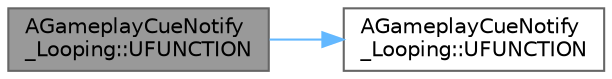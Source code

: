 digraph "AGameplayCueNotify_Looping::UFUNCTION"
{
 // INTERACTIVE_SVG=YES
 // LATEX_PDF_SIZE
  bgcolor="transparent";
  edge [fontname=Helvetica,fontsize=10,labelfontname=Helvetica,labelfontsize=10];
  node [fontname=Helvetica,fontsize=10,shape=box,height=0.2,width=0.4];
  rankdir="LR";
  Node1 [id="Node000001",label="AGameplayCueNotify\l_Looping::UFUNCTION",height=0.2,width=0.4,color="gray40", fillcolor="grey60", style="filled", fontcolor="black",tooltip=" "];
  Node1 -> Node2 [id="edge1_Node000001_Node000002",color="steelblue1",style="solid",tooltip=" "];
  Node2 [id="Node000002",label="AGameplayCueNotify\l_Looping::UFUNCTION",height=0.2,width=0.4,color="grey40", fillcolor="white", style="filled",URL="$d4/dae/classAGameplayCueNotify__Looping.html#a6c7e877865c565e58d9ef24cec11f635",tooltip=" "];
}
